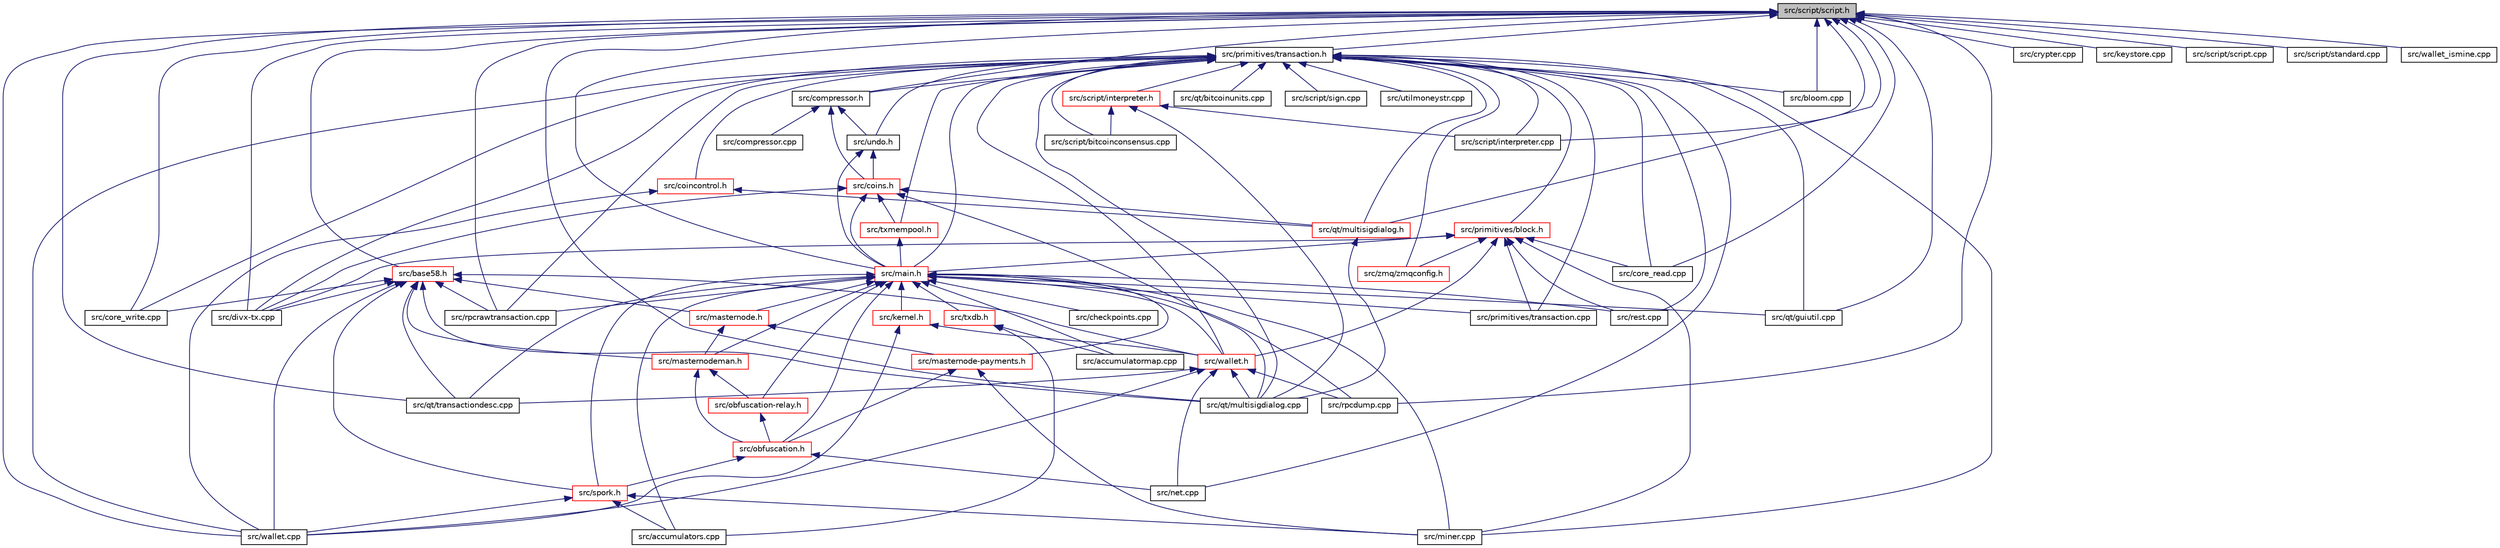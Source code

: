 digraph "src/script/script.h"
{
  edge [fontname="Helvetica",fontsize="10",labelfontname="Helvetica",labelfontsize="10"];
  node [fontname="Helvetica",fontsize="10",shape=record];
  Node37 [label="src/script/script.h",height=0.2,width=0.4,color="black", fillcolor="grey75", style="filled", fontcolor="black"];
  Node37 -> Node38 [dir="back",color="midnightblue",fontsize="10",style="solid",fontname="Helvetica"];
  Node38 [label="src/primitives/transaction.h",height=0.2,width=0.4,color="black", fillcolor="white", style="filled",URL="$transaction_8h.html"];
  Node38 -> Node39 [dir="back",color="midnightblue",fontsize="10",style="solid",fontname="Helvetica"];
  Node39 [label="src/primitives/block.h",height=0.2,width=0.4,color="red", fillcolor="white", style="filled",URL="$block_8h.html"];
  Node39 -> Node41 [dir="back",color="midnightblue",fontsize="10",style="solid",fontname="Helvetica"];
  Node41 [label="src/main.h",height=0.2,width=0.4,color="red", fillcolor="white", style="filled",URL="$main_8h.html"];
  Node41 -> Node42 [dir="back",color="midnightblue",fontsize="10",style="solid",fontname="Helvetica"];
  Node42 [label="src/accumulatormap.cpp",height=0.2,width=0.4,color="black", fillcolor="white", style="filled",URL="$accumulatormap_8cpp.html"];
  Node41 -> Node43 [dir="back",color="midnightblue",fontsize="10",style="solid",fontname="Helvetica"];
  Node43 [label="src/txdb.h",height=0.2,width=0.4,color="red", fillcolor="white", style="filled",URL="$txdb_8h.html"];
  Node43 -> Node42 [dir="back",color="midnightblue",fontsize="10",style="solid",fontname="Helvetica"];
  Node43 -> Node44 [dir="back",color="midnightblue",fontsize="10",style="solid",fontname="Helvetica"];
  Node44 [label="src/accumulators.cpp",height=0.2,width=0.4,color="black", fillcolor="white", style="filled",URL="$accumulators_8cpp.html"];
  Node41 -> Node44 [dir="back",color="midnightblue",fontsize="10",style="solid",fontname="Helvetica"];
  Node41 -> Node51 [dir="back",color="midnightblue",fontsize="10",style="solid",fontname="Helvetica"];
  Node51 [label="src/spork.h",height=0.2,width=0.4,color="red", fillcolor="white", style="filled",URL="$spork_8h.html"];
  Node51 -> Node44 [dir="back",color="midnightblue",fontsize="10",style="solid",fontname="Helvetica"];
  Node51 -> Node101 [dir="back",color="midnightblue",fontsize="10",style="solid",fontname="Helvetica"];
  Node101 [label="src/miner.cpp",height=0.2,width=0.4,color="black", fillcolor="white", style="filled",URL="$miner_8cpp.html"];
  Node51 -> Node97 [dir="back",color="midnightblue",fontsize="10",style="solid",fontname="Helvetica"];
  Node97 [label="src/wallet.cpp",height=0.2,width=0.4,color="black", fillcolor="white", style="filled",URL="$wallet_8cpp.html"];
  Node41 -> Node104 [dir="back",color="midnightblue",fontsize="10",style="solid",fontname="Helvetica"];
  Node104 [label="src/obfuscation.h",height=0.2,width=0.4,color="red", fillcolor="white", style="filled",URL="$obfuscation_8h.html"];
  Node104 -> Node51 [dir="back",color="midnightblue",fontsize="10",style="solid",fontname="Helvetica"];
  Node104 -> Node112 [dir="back",color="midnightblue",fontsize="10",style="solid",fontname="Helvetica"];
  Node112 [label="src/net.cpp",height=0.2,width=0.4,color="black", fillcolor="white", style="filled",URL="$net_8cpp.html"];
  Node41 -> Node113 [dir="back",color="midnightblue",fontsize="10",style="solid",fontname="Helvetica"];
  Node113 [label="src/masternode-payments.h",height=0.2,width=0.4,color="red", fillcolor="white", style="filled",URL="$masternode-payments_8h.html"];
  Node113 -> Node104 [dir="back",color="midnightblue",fontsize="10",style="solid",fontname="Helvetica"];
  Node113 -> Node101 [dir="back",color="midnightblue",fontsize="10",style="solid",fontname="Helvetica"];
  Node41 -> Node114 [dir="back",color="midnightblue",fontsize="10",style="solid",fontname="Helvetica"];
  Node114 [label="src/masternode.h",height=0.2,width=0.4,color="red", fillcolor="white", style="filled",URL="$masternode_8h.html"];
  Node114 -> Node113 [dir="back",color="midnightblue",fontsize="10",style="solid",fontname="Helvetica"];
  Node114 -> Node115 [dir="back",color="midnightblue",fontsize="10",style="solid",fontname="Helvetica"];
  Node115 [label="src/masternodeman.h",height=0.2,width=0.4,color="red", fillcolor="white", style="filled",URL="$masternodeman_8h.html"];
  Node115 -> Node104 [dir="back",color="midnightblue",fontsize="10",style="solid",fontname="Helvetica"];
  Node115 -> Node106 [dir="back",color="midnightblue",fontsize="10",style="solid",fontname="Helvetica"];
  Node106 [label="src/obfuscation-relay.h",height=0.2,width=0.4,color="red", fillcolor="white", style="filled",URL="$obfuscation-relay_8h.html"];
  Node106 -> Node104 [dir="back",color="midnightblue",fontsize="10",style="solid",fontname="Helvetica"];
  Node41 -> Node115 [dir="back",color="midnightblue",fontsize="10",style="solid",fontname="Helvetica"];
  Node41 -> Node122 [dir="back",color="midnightblue",fontsize="10",style="solid",fontname="Helvetica"];
  Node122 [label="src/kernel.h",height=0.2,width=0.4,color="red", fillcolor="white", style="filled",URL="$kernel_8h.html"];
  Node122 -> Node123 [dir="back",color="midnightblue",fontsize="10",style="solid",fontname="Helvetica"];
  Node123 [label="src/wallet.h",height=0.2,width=0.4,color="red", fillcolor="white", style="filled",URL="$wallet_8h.html"];
  Node123 -> Node112 [dir="back",color="midnightblue",fontsize="10",style="solid",fontname="Helvetica"];
  Node123 -> Node66 [dir="back",color="midnightblue",fontsize="10",style="solid",fontname="Helvetica"];
  Node66 [label="src/qt/multisigdialog.cpp",height=0.2,width=0.4,color="black", fillcolor="white", style="filled",URL="$multisigdialog_8cpp.html"];
  Node123 -> Node78 [dir="back",color="midnightblue",fontsize="10",style="solid",fontname="Helvetica"];
  Node78 [label="src/qt/transactiondesc.cpp",height=0.2,width=0.4,color="black", fillcolor="white", style="filled",URL="$transactiondesc_8cpp.html"];
  Node123 -> Node124 [dir="back",color="midnightblue",fontsize="10",style="solid",fontname="Helvetica"];
  Node124 [label="src/rpcdump.cpp",height=0.2,width=0.4,color="black", fillcolor="white", style="filled",URL="$rpcdump_8cpp.html"];
  Node123 -> Node97 [dir="back",color="midnightblue",fontsize="10",style="solid",fontname="Helvetica"];
  Node122 -> Node97 [dir="back",color="midnightblue",fontsize="10",style="solid",fontname="Helvetica"];
  Node41 -> Node123 [dir="back",color="midnightblue",fontsize="10",style="solid",fontname="Helvetica"];
  Node41 -> Node106 [dir="back",color="midnightblue",fontsize="10",style="solid",fontname="Helvetica"];
  Node41 -> Node127 [dir="back",color="midnightblue",fontsize="10",style="solid",fontname="Helvetica"];
  Node127 [label="src/checkpoints.cpp",height=0.2,width=0.4,color="black", fillcolor="white", style="filled",URL="$checkpoints_8cpp.html"];
  Node41 -> Node101 [dir="back",color="midnightblue",fontsize="10",style="solid",fontname="Helvetica"];
  Node41 -> Node130 [dir="back",color="midnightblue",fontsize="10",style="solid",fontname="Helvetica"];
  Node130 [label="src/primitives/transaction.cpp",height=0.2,width=0.4,color="black", fillcolor="white", style="filled",URL="$transaction_8cpp.html"];
  Node41 -> Node68 [dir="back",color="midnightblue",fontsize="10",style="solid",fontname="Helvetica"];
  Node68 [label="src/qt/guiutil.cpp",height=0.2,width=0.4,color="black", fillcolor="white", style="filled",URL="$guiutil_8cpp.html"];
  Node41 -> Node78 [dir="back",color="midnightblue",fontsize="10",style="solid",fontname="Helvetica"];
  Node41 -> Node136 [dir="back",color="midnightblue",fontsize="10",style="solid",fontname="Helvetica"];
  Node136 [label="src/rest.cpp",height=0.2,width=0.4,color="black", fillcolor="white", style="filled",URL="$rest_8cpp.html"];
  Node41 -> Node124 [dir="back",color="midnightblue",fontsize="10",style="solid",fontname="Helvetica"];
  Node41 -> Node140 [dir="back",color="midnightblue",fontsize="10",style="solid",fontname="Helvetica"];
  Node140 [label="src/rpcrawtransaction.cpp",height=0.2,width=0.4,color="black", fillcolor="white", style="filled",URL="$rpcrawtransaction_8cpp.html"];
  Node39 -> Node123 [dir="back",color="midnightblue",fontsize="10",style="solid",fontname="Helvetica"];
  Node39 -> Node161 [dir="back",color="midnightblue",fontsize="10",style="solid",fontname="Helvetica"];
  Node161 [label="src/core_read.cpp",height=0.2,width=0.4,color="black", fillcolor="white", style="filled",URL="$core__read_8cpp.html"];
  Node39 -> Node151 [dir="back",color="midnightblue",fontsize="10",style="solid",fontname="Helvetica"];
  Node151 [label="src/divx-tx.cpp",height=0.2,width=0.4,color="black", fillcolor="white", style="filled",URL="$divx-tx_8cpp.html"];
  Node39 -> Node101 [dir="back",color="midnightblue",fontsize="10",style="solid",fontname="Helvetica"];
  Node39 -> Node130 [dir="back",color="midnightblue",fontsize="10",style="solid",fontname="Helvetica"];
  Node39 -> Node136 [dir="back",color="midnightblue",fontsize="10",style="solid",fontname="Helvetica"];
  Node39 -> Node165 [dir="back",color="midnightblue",fontsize="10",style="solid",fontname="Helvetica"];
  Node165 [label="src/zmq/zmqconfig.h",height=0.2,width=0.4,color="red", fillcolor="white", style="filled",URL="$zmqconfig_8h.html"];
  Node38 -> Node169 [dir="back",color="midnightblue",fontsize="10",style="solid",fontname="Helvetica"];
  Node169 [label="src/compressor.h",height=0.2,width=0.4,color="black", fillcolor="white", style="filled",URL="$compressor_8h.html"];
  Node169 -> Node170 [dir="back",color="midnightblue",fontsize="10",style="solid",fontname="Helvetica"];
  Node170 [label="src/coins.h",height=0.2,width=0.4,color="red", fillcolor="white", style="filled",URL="$coins_8h.html"];
  Node170 -> Node41 [dir="back",color="midnightblue",fontsize="10",style="solid",fontname="Helvetica"];
  Node170 -> Node171 [dir="back",color="midnightblue",fontsize="10",style="solid",fontname="Helvetica"];
  Node171 [label="src/txmempool.h",height=0.2,width=0.4,color="red", fillcolor="white", style="filled",URL="$txmempool_8h.html"];
  Node171 -> Node41 [dir="back",color="midnightblue",fontsize="10",style="solid",fontname="Helvetica"];
  Node170 -> Node151 [dir="back",color="midnightblue",fontsize="10",style="solid",fontname="Helvetica"];
  Node170 -> Node65 [dir="back",color="midnightblue",fontsize="10",style="solid",fontname="Helvetica"];
  Node65 [label="src/qt/multisigdialog.h",height=0.2,width=0.4,color="red", fillcolor="white", style="filled",URL="$multisigdialog_8h.html"];
  Node65 -> Node66 [dir="back",color="midnightblue",fontsize="10",style="solid",fontname="Helvetica"];
  Node170 -> Node66 [dir="back",color="midnightblue",fontsize="10",style="solid",fontname="Helvetica"];
  Node169 -> Node173 [dir="back",color="midnightblue",fontsize="10",style="solid",fontname="Helvetica"];
  Node173 [label="src/undo.h",height=0.2,width=0.4,color="black", fillcolor="white", style="filled",URL="$undo_8h.html"];
  Node173 -> Node170 [dir="back",color="midnightblue",fontsize="10",style="solid",fontname="Helvetica"];
  Node173 -> Node41 [dir="back",color="midnightblue",fontsize="10",style="solid",fontname="Helvetica"];
  Node169 -> Node174 [dir="back",color="midnightblue",fontsize="10",style="solid",fontname="Helvetica"];
  Node174 [label="src/compressor.cpp",height=0.2,width=0.4,color="black", fillcolor="white", style="filled",URL="$compressor_8cpp.html"];
  Node38 -> Node173 [dir="back",color="midnightblue",fontsize="10",style="solid",fontname="Helvetica"];
  Node38 -> Node41 [dir="back",color="midnightblue",fontsize="10",style="solid",fontname="Helvetica"];
  Node38 -> Node171 [dir="back",color="midnightblue",fontsize="10",style="solid",fontname="Helvetica"];
  Node38 -> Node123 [dir="back",color="midnightblue",fontsize="10",style="solid",fontname="Helvetica"];
  Node38 -> Node175 [dir="back",color="midnightblue",fontsize="10",style="solid",fontname="Helvetica"];
  Node175 [label="src/bloom.cpp",height=0.2,width=0.4,color="black", fillcolor="white", style="filled",URL="$bloom_8cpp.html"];
  Node38 -> Node176 [dir="back",color="midnightblue",fontsize="10",style="solid",fontname="Helvetica"];
  Node176 [label="src/coincontrol.h",height=0.2,width=0.4,color="red", fillcolor="white", style="filled",URL="$coincontrol_8h.html"];
  Node176 -> Node65 [dir="back",color="midnightblue",fontsize="10",style="solid",fontname="Helvetica"];
  Node176 -> Node97 [dir="back",color="midnightblue",fontsize="10",style="solid",fontname="Helvetica"];
  Node38 -> Node161 [dir="back",color="midnightblue",fontsize="10",style="solid",fontname="Helvetica"];
  Node38 -> Node150 [dir="back",color="midnightblue",fontsize="10",style="solid",fontname="Helvetica"];
  Node150 [label="src/core_write.cpp",height=0.2,width=0.4,color="black", fillcolor="white", style="filled",URL="$core__write_8cpp.html"];
  Node38 -> Node151 [dir="back",color="midnightblue",fontsize="10",style="solid",fontname="Helvetica"];
  Node38 -> Node177 [dir="back",color="midnightblue",fontsize="10",style="solid",fontname="Helvetica"];
  Node177 [label="src/script/interpreter.h",height=0.2,width=0.4,color="red", fillcolor="white", style="filled",URL="$interpreter_8h.html"];
  Node177 -> Node66 [dir="back",color="midnightblue",fontsize="10",style="solid",fontname="Helvetica"];
  Node177 -> Node188 [dir="back",color="midnightblue",fontsize="10",style="solid",fontname="Helvetica"];
  Node188 [label="src/script/bitcoinconsensus.cpp",height=0.2,width=0.4,color="black", fillcolor="white", style="filled",URL="$bitcoinconsensus_8cpp.html"];
  Node177 -> Node189 [dir="back",color="midnightblue",fontsize="10",style="solid",fontname="Helvetica"];
  Node189 [label="src/script/interpreter.cpp",height=0.2,width=0.4,color="black", fillcolor="white", style="filled",URL="$interpreter_8cpp.html"];
  Node38 -> Node101 [dir="back",color="midnightblue",fontsize="10",style="solid",fontname="Helvetica"];
  Node38 -> Node112 [dir="back",color="midnightblue",fontsize="10",style="solid",fontname="Helvetica"];
  Node38 -> Node130 [dir="back",color="midnightblue",fontsize="10",style="solid",fontname="Helvetica"];
  Node38 -> Node160 [dir="back",color="midnightblue",fontsize="10",style="solid",fontname="Helvetica"];
  Node160 [label="src/qt/bitcoinunits.cpp",height=0.2,width=0.4,color="black", fillcolor="white", style="filled",URL="$bitcoinunits_8cpp.html"];
  Node38 -> Node65 [dir="back",color="midnightblue",fontsize="10",style="solid",fontname="Helvetica"];
  Node38 -> Node68 [dir="back",color="midnightblue",fontsize="10",style="solid",fontname="Helvetica"];
  Node38 -> Node66 [dir="back",color="midnightblue",fontsize="10",style="solid",fontname="Helvetica"];
  Node38 -> Node136 [dir="back",color="midnightblue",fontsize="10",style="solid",fontname="Helvetica"];
  Node38 -> Node140 [dir="back",color="midnightblue",fontsize="10",style="solid",fontname="Helvetica"];
  Node38 -> Node188 [dir="back",color="midnightblue",fontsize="10",style="solid",fontname="Helvetica"];
  Node38 -> Node189 [dir="back",color="midnightblue",fontsize="10",style="solid",fontname="Helvetica"];
  Node38 -> Node183 [dir="back",color="midnightblue",fontsize="10",style="solid",fontname="Helvetica"];
  Node183 [label="src/script/sign.cpp",height=0.2,width=0.4,color="black", fillcolor="white", style="filled",URL="$sign_8cpp.html"];
  Node38 -> Node190 [dir="back",color="midnightblue",fontsize="10",style="solid",fontname="Helvetica"];
  Node190 [label="src/utilmoneystr.cpp",height=0.2,width=0.4,color="black", fillcolor="white", style="filled",URL="$utilmoneystr_8cpp.html"];
  Node38 -> Node97 [dir="back",color="midnightblue",fontsize="10",style="solid",fontname="Helvetica"];
  Node38 -> Node165 [dir="back",color="midnightblue",fontsize="10",style="solid",fontname="Helvetica"];
  Node37 -> Node169 [dir="back",color="midnightblue",fontsize="10",style="solid",fontname="Helvetica"];
  Node37 -> Node41 [dir="back",color="midnightblue",fontsize="10",style="solid",fontname="Helvetica"];
  Node37 -> Node147 [dir="back",color="midnightblue",fontsize="10",style="solid",fontname="Helvetica"];
  Node147 [label="src/base58.h",height=0.2,width=0.4,color="red", fillcolor="white", style="filled",URL="$base58_8h.html"];
  Node147 -> Node51 [dir="back",color="midnightblue",fontsize="10",style="solid",fontname="Helvetica"];
  Node147 -> Node114 [dir="back",color="midnightblue",fontsize="10",style="solid",fontname="Helvetica"];
  Node147 -> Node115 [dir="back",color="midnightblue",fontsize="10",style="solid",fontname="Helvetica"];
  Node147 -> Node123 [dir="back",color="midnightblue",fontsize="10",style="solid",fontname="Helvetica"];
  Node147 -> Node150 [dir="back",color="midnightblue",fontsize="10",style="solid",fontname="Helvetica"];
  Node147 -> Node151 [dir="back",color="midnightblue",fontsize="10",style="solid",fontname="Helvetica"];
  Node147 -> Node66 [dir="back",color="midnightblue",fontsize="10",style="solid",fontname="Helvetica"];
  Node147 -> Node78 [dir="back",color="midnightblue",fontsize="10",style="solid",fontname="Helvetica"];
  Node147 -> Node140 [dir="back",color="midnightblue",fontsize="10",style="solid",fontname="Helvetica"];
  Node147 -> Node97 [dir="back",color="midnightblue",fontsize="10",style="solid",fontname="Helvetica"];
  Node37 -> Node175 [dir="back",color="midnightblue",fontsize="10",style="solid",fontname="Helvetica"];
  Node37 -> Node161 [dir="back",color="midnightblue",fontsize="10",style="solid",fontname="Helvetica"];
  Node37 -> Node150 [dir="back",color="midnightblue",fontsize="10",style="solid",fontname="Helvetica"];
  Node37 -> Node181 [dir="back",color="midnightblue",fontsize="10",style="solid",fontname="Helvetica"];
  Node181 [label="src/crypter.cpp",height=0.2,width=0.4,color="black", fillcolor="white", style="filled",URL="$crypter_8cpp.html"];
  Node37 -> Node151 [dir="back",color="midnightblue",fontsize="10",style="solid",fontname="Helvetica"];
  Node37 -> Node184 [dir="back",color="midnightblue",fontsize="10",style="solid",fontname="Helvetica"];
  Node184 [label="src/keystore.cpp",height=0.2,width=0.4,color="black", fillcolor="white", style="filled",URL="$keystore_8cpp.html"];
  Node37 -> Node65 [dir="back",color="midnightblue",fontsize="10",style="solid",fontname="Helvetica"];
  Node37 -> Node68 [dir="back",color="midnightblue",fontsize="10",style="solid",fontname="Helvetica"];
  Node37 -> Node66 [dir="back",color="midnightblue",fontsize="10",style="solid",fontname="Helvetica"];
  Node37 -> Node78 [dir="back",color="midnightblue",fontsize="10",style="solid",fontname="Helvetica"];
  Node37 -> Node124 [dir="back",color="midnightblue",fontsize="10",style="solid",fontname="Helvetica"];
  Node37 -> Node140 [dir="back",color="midnightblue",fontsize="10",style="solid",fontname="Helvetica"];
  Node37 -> Node189 [dir="back",color="midnightblue",fontsize="10",style="solid",fontname="Helvetica"];
  Node37 -> Node191 [dir="back",color="midnightblue",fontsize="10",style="solid",fontname="Helvetica"];
  Node191 [label="src/script/script.cpp",height=0.2,width=0.4,color="black", fillcolor="white", style="filled",URL="$script_8cpp.html"];
  Node37 -> Node185 [dir="back",color="midnightblue",fontsize="10",style="solid",fontname="Helvetica"];
  Node185 [label="src/script/standard.cpp",height=0.2,width=0.4,color="black", fillcolor="white", style="filled",URL="$standard_8cpp.html"];
  Node37 -> Node97 [dir="back",color="midnightblue",fontsize="10",style="solid",fontname="Helvetica"];
  Node37 -> Node180 [dir="back",color="midnightblue",fontsize="10",style="solid",fontname="Helvetica"];
  Node180 [label="src/wallet_ismine.cpp",height=0.2,width=0.4,color="black", fillcolor="white", style="filled",URL="$wallet__ismine_8cpp.html"];
}
